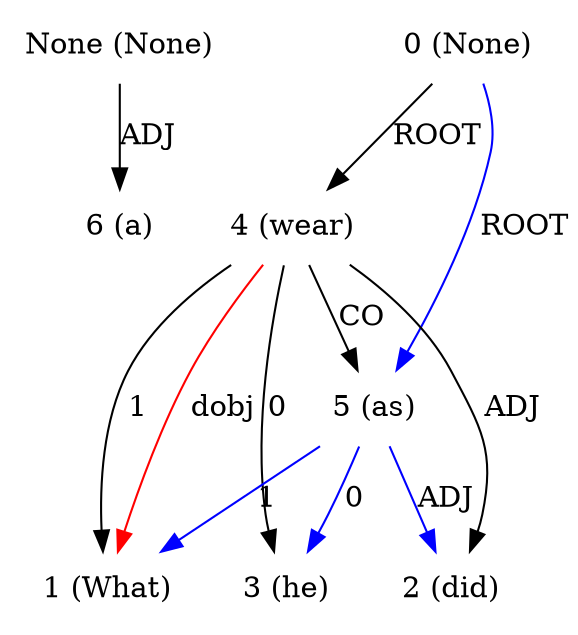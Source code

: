 digraph G{
edge [dir=forward]
node [shape=plaintext]

None [label="None (None)"]
None -> 6 [label="ADJ"]
0 [label="0 (None)"]
0 -> 4 [label="ROOT"]
0 -> 5 [label="ROOT", color="blue"]
1 [label="1 (What)"]
4 -> 1 [label="dobj", color="red"]
2 [label="2 (did)"]
3 [label="3 (he)"]
4 [label="4 (wear)"]
4 -> 1 [label="1"]
4 -> 3 [label="0"]
4 -> 5 [label="CO"]
4 -> 2 [label="ADJ"]
5 [label="5 (as)"]
5 -> 1 [label="1", color="blue"]
5 -> 3 [label="0", color="blue"]
5 -> 2 [label="ADJ", color="blue"]
6 [label="6 (a)"]
}
